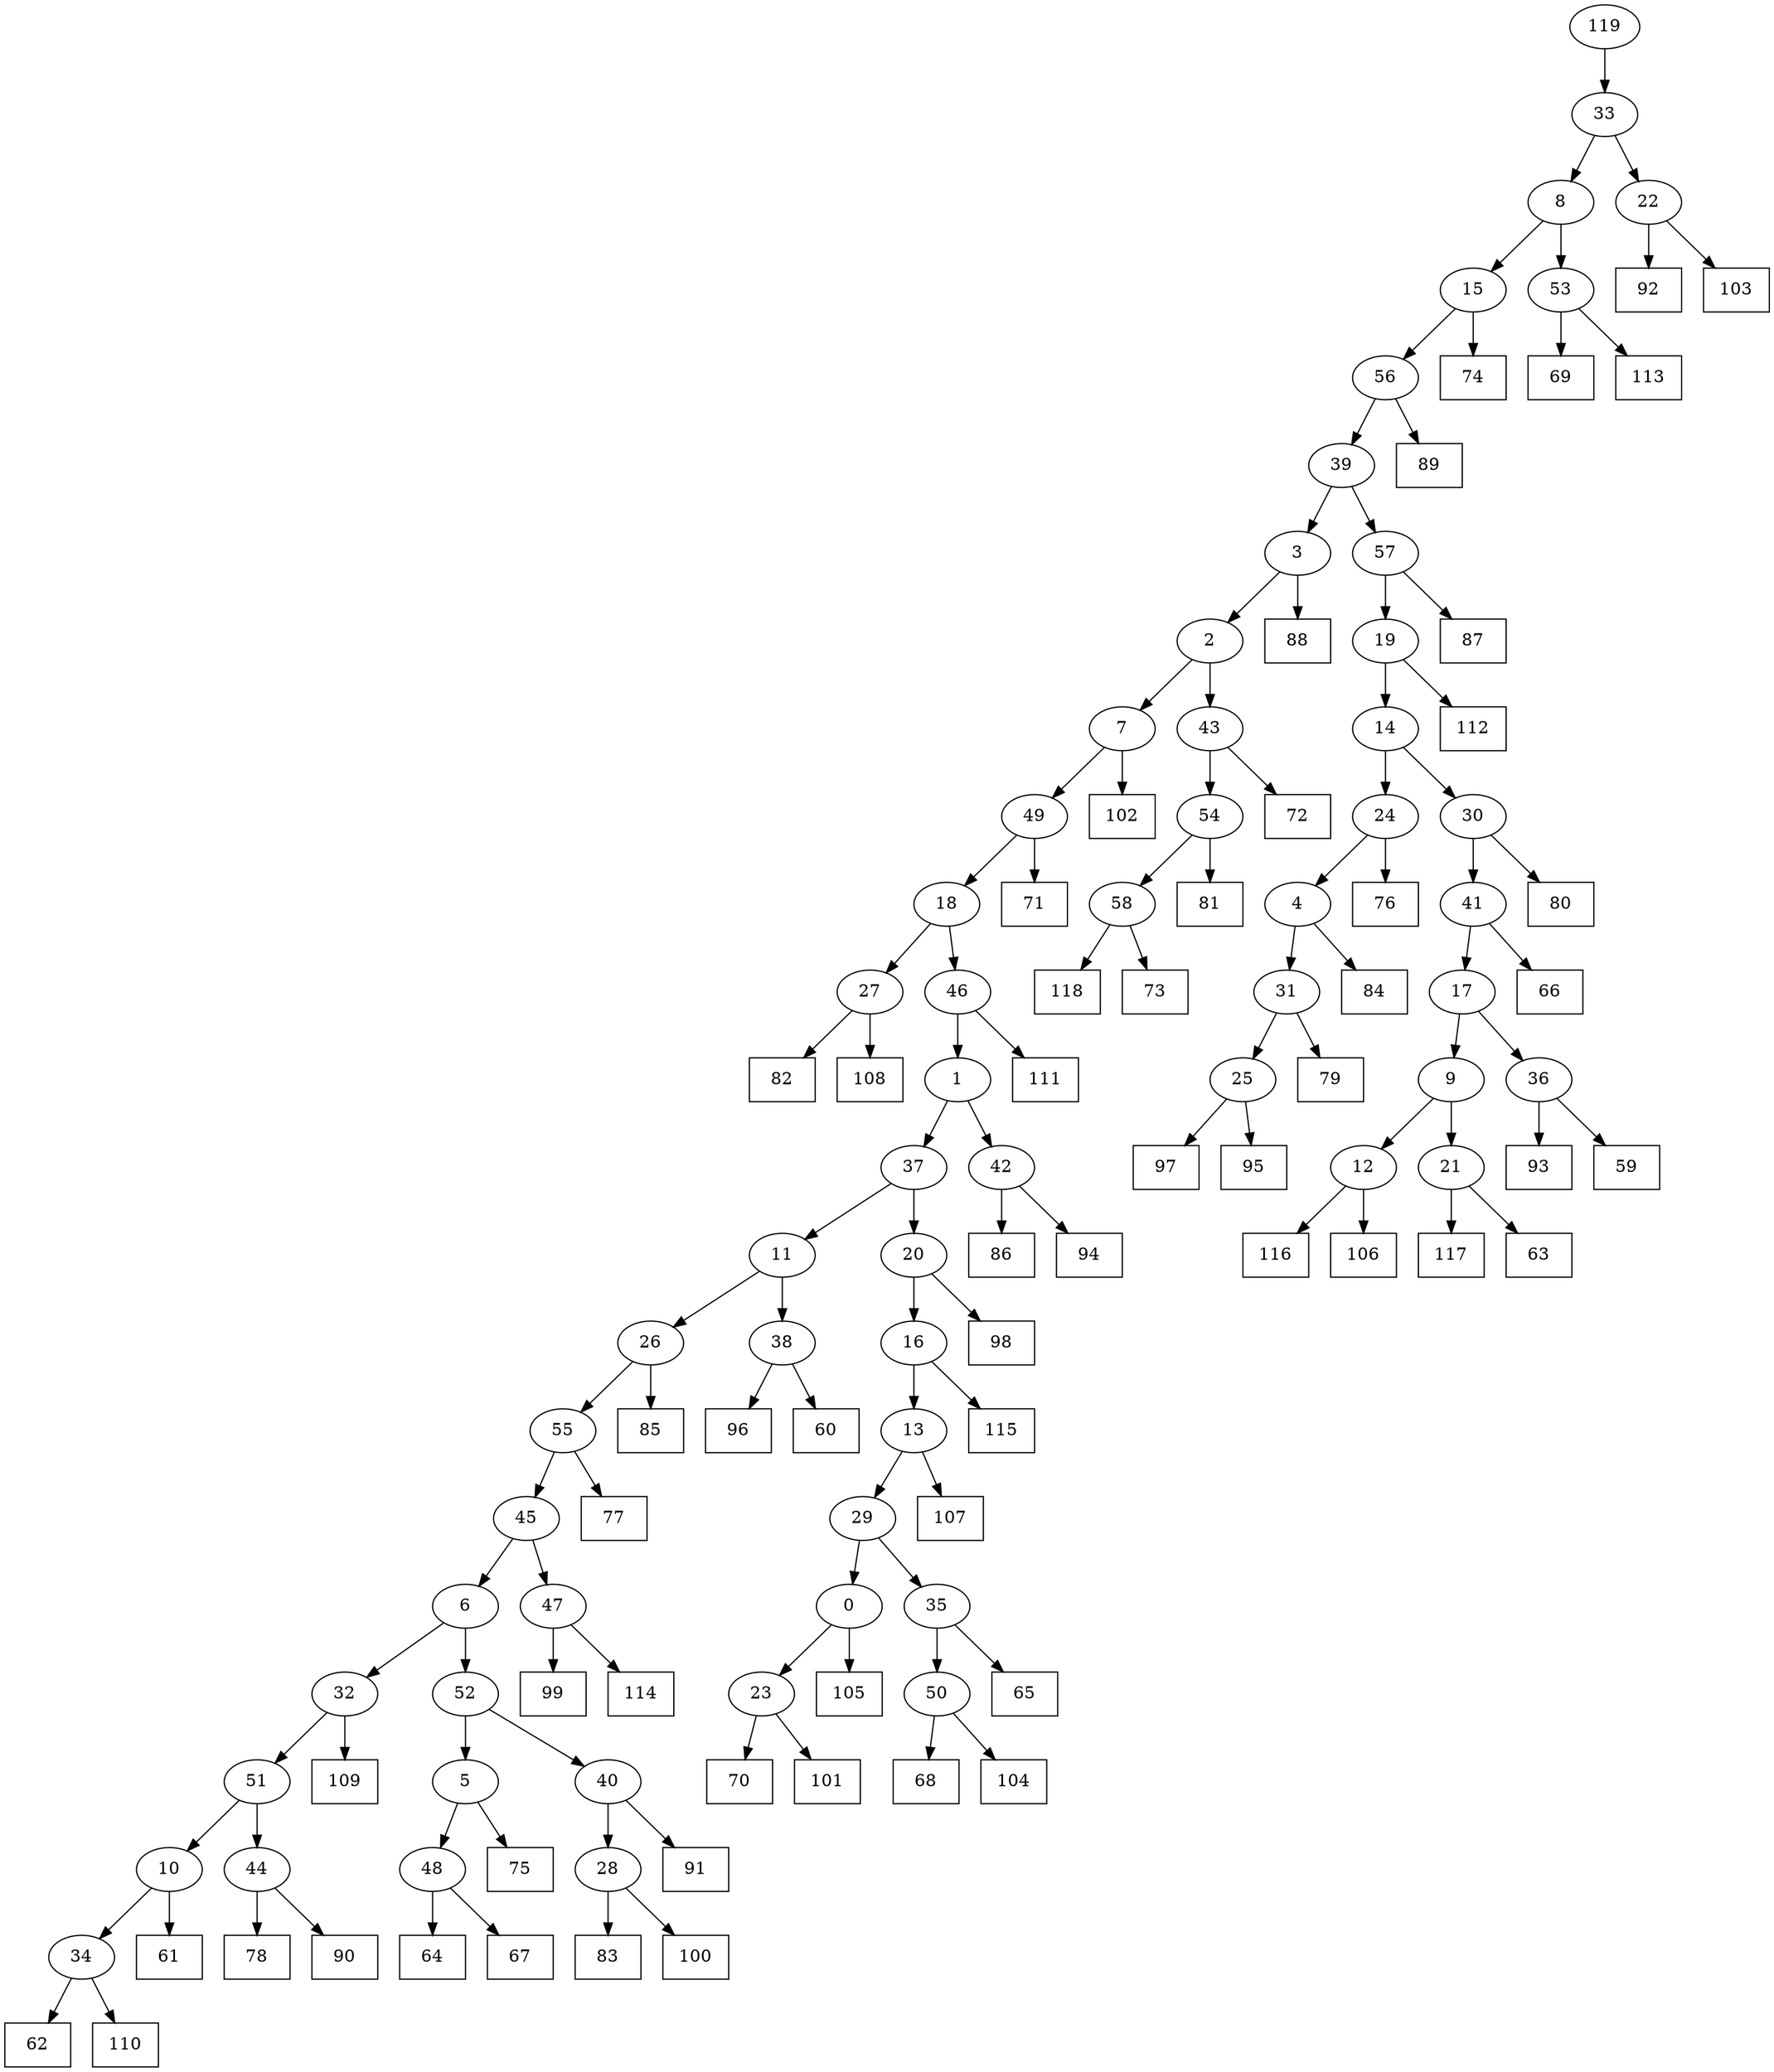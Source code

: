 digraph G {
0[label="0"];
1[label="1"];
2[label="2"];
3[label="3"];
4[label="4"];
5[label="5"];
6[label="6"];
7[label="7"];
8[label="8"];
9[label="9"];
10[label="10"];
11[label="11"];
12[label="12"];
13[label="13"];
14[label="14"];
15[label="15"];
16[label="16"];
17[label="17"];
18[label="18"];
19[label="19"];
20[label="20"];
21[label="21"];
22[label="22"];
23[label="23"];
24[label="24"];
25[label="25"];
26[label="26"];
27[label="27"];
28[label="28"];
29[label="29"];
30[label="30"];
31[label="31"];
32[label="32"];
33[label="33"];
34[label="34"];
35[label="35"];
36[label="36"];
37[label="37"];
38[label="38"];
39[label="39"];
40[label="40"];
41[label="41"];
42[label="42"];
43[label="43"];
44[label="44"];
45[label="45"];
46[label="46"];
47[label="47"];
48[label="48"];
49[label="49"];
50[label="50"];
51[label="51"];
52[label="52"];
53[label="53"];
54[label="54"];
55[label="55"];
56[label="56"];
57[label="57"];
58[label="58"];
59[shape=box,label="115"];
60[shape=box,label="70"];
61[shape=box,label="86"];
62[shape=box,label="118"];
63[shape=box,label="97"];
64[shape=box,label="68"];
65[shape=box,label="93"];
66[shape=box,label="89"];
67[shape=box,label="116"];
68[shape=box,label="61"];
69[shape=box,label="87"];
70[shape=box,label="81"];
71[shape=box,label="105"];
72[shape=box,label="117"];
73[shape=box,label="78"];
74[shape=box,label="73"];
75[shape=box,label="65"];
76[shape=box,label="75"];
77[shape=box,label="74"];
78[shape=box,label="62"];
79[shape=box,label="69"];
80[shape=box,label="82"];
81[shape=box,label="110"];
82[shape=box,label="85"];
83[shape=box,label="102"];
84[shape=box,label="66"];
85[shape=box,label="83"];
86[shape=box,label="100"];
87[shape=box,label="96"];
88[shape=box,label="90"];
89[shape=box,label="72"];
90[shape=box,label="112"];
91[shape=box,label="113"];
92[shape=box,label="59"];
93[shape=box,label="91"];
94[shape=box,label="76"];
95[shape=box,label="109"];
96[shape=box,label="99"];
97[shape=box,label="64"];
98[shape=box,label="101"];
99[shape=box,label="77"];
100[shape=box,label="94"];
101[shape=box,label="84"];
102[shape=box,label="92"];
103[shape=box,label="107"];
104[shape=box,label="111"];
105[shape=box,label="71"];
106[shape=box,label="103"];
107[shape=box,label="80"];
108[shape=box,label="108"];
109[shape=box,label="114"];
110[shape=box,label="63"];
111[shape=box,label="88"];
112[shape=box,label="98"];
113[shape=box,label="95"];
114[shape=box,label="106"];
115[shape=box,label="79"];
116[shape=box,label="67"];
117[shape=box,label="104"];
118[shape=box,label="60"];
119[label="119"];
48->116 ;
27->80 ;
20->112 ;
25->113 ;
7->83 ;
39->3 ;
48->97 ;
44->73 ;
8->15 ;
56->39 ;
3->111 ;
42->61 ;
50->117 ;
46->104 ;
28->85 ;
22->102 ;
10->68 ;
0->71 ;
13->103 ;
19->14 ;
30->107 ;
21->72 ;
34->81 ;
12->67 ;
49->105 ;
37->11 ;
15->77 ;
52->5 ;
41->84 ;
24->4 ;
0->23 ;
41->17 ;
27->108 ;
16->13 ;
51->44 ;
44->88 ;
14->30 ;
45->6 ;
6->52 ;
52->40 ;
12->114 ;
43->54 ;
26->55 ;
55->99 ;
21->110 ;
5->48 ;
54->58 ;
58->62 ;
57->69 ;
35->75 ;
5->76 ;
9->21 ;
18->46 ;
56->66 ;
4->101 ;
23->60 ;
10->34 ;
34->78 ;
42->100 ;
47->109 ;
17->9 ;
9->12 ;
19->90 ;
40->28 ;
28->86 ;
11->26 ;
26->82 ;
39->57 ;
57->19 ;
30->41 ;
53->91 ;
36->65 ;
16->59 ;
37->20 ;
49->18 ;
18->27 ;
36->92 ;
50->64 ;
43->89 ;
3->2 ;
20->16 ;
31->115 ;
2->7 ;
7->49 ;
33->8 ;
38->118 ;
54->70 ;
17->36 ;
55->45 ;
45->47 ;
2->43 ;
29->35 ;
35->50 ;
15->56 ;
13->29 ;
29->0 ;
22->106 ;
32->95 ;
119->33 ;
25->63 ;
47->96 ;
1->42 ;
14->24 ;
24->94 ;
40->93 ;
8->53 ;
53->79 ;
23->98 ;
46->1 ;
1->37 ;
33->22 ;
6->32 ;
32->51 ;
51->10 ;
11->38 ;
38->87 ;
58->74 ;
4->31 ;
31->25 ;
}
